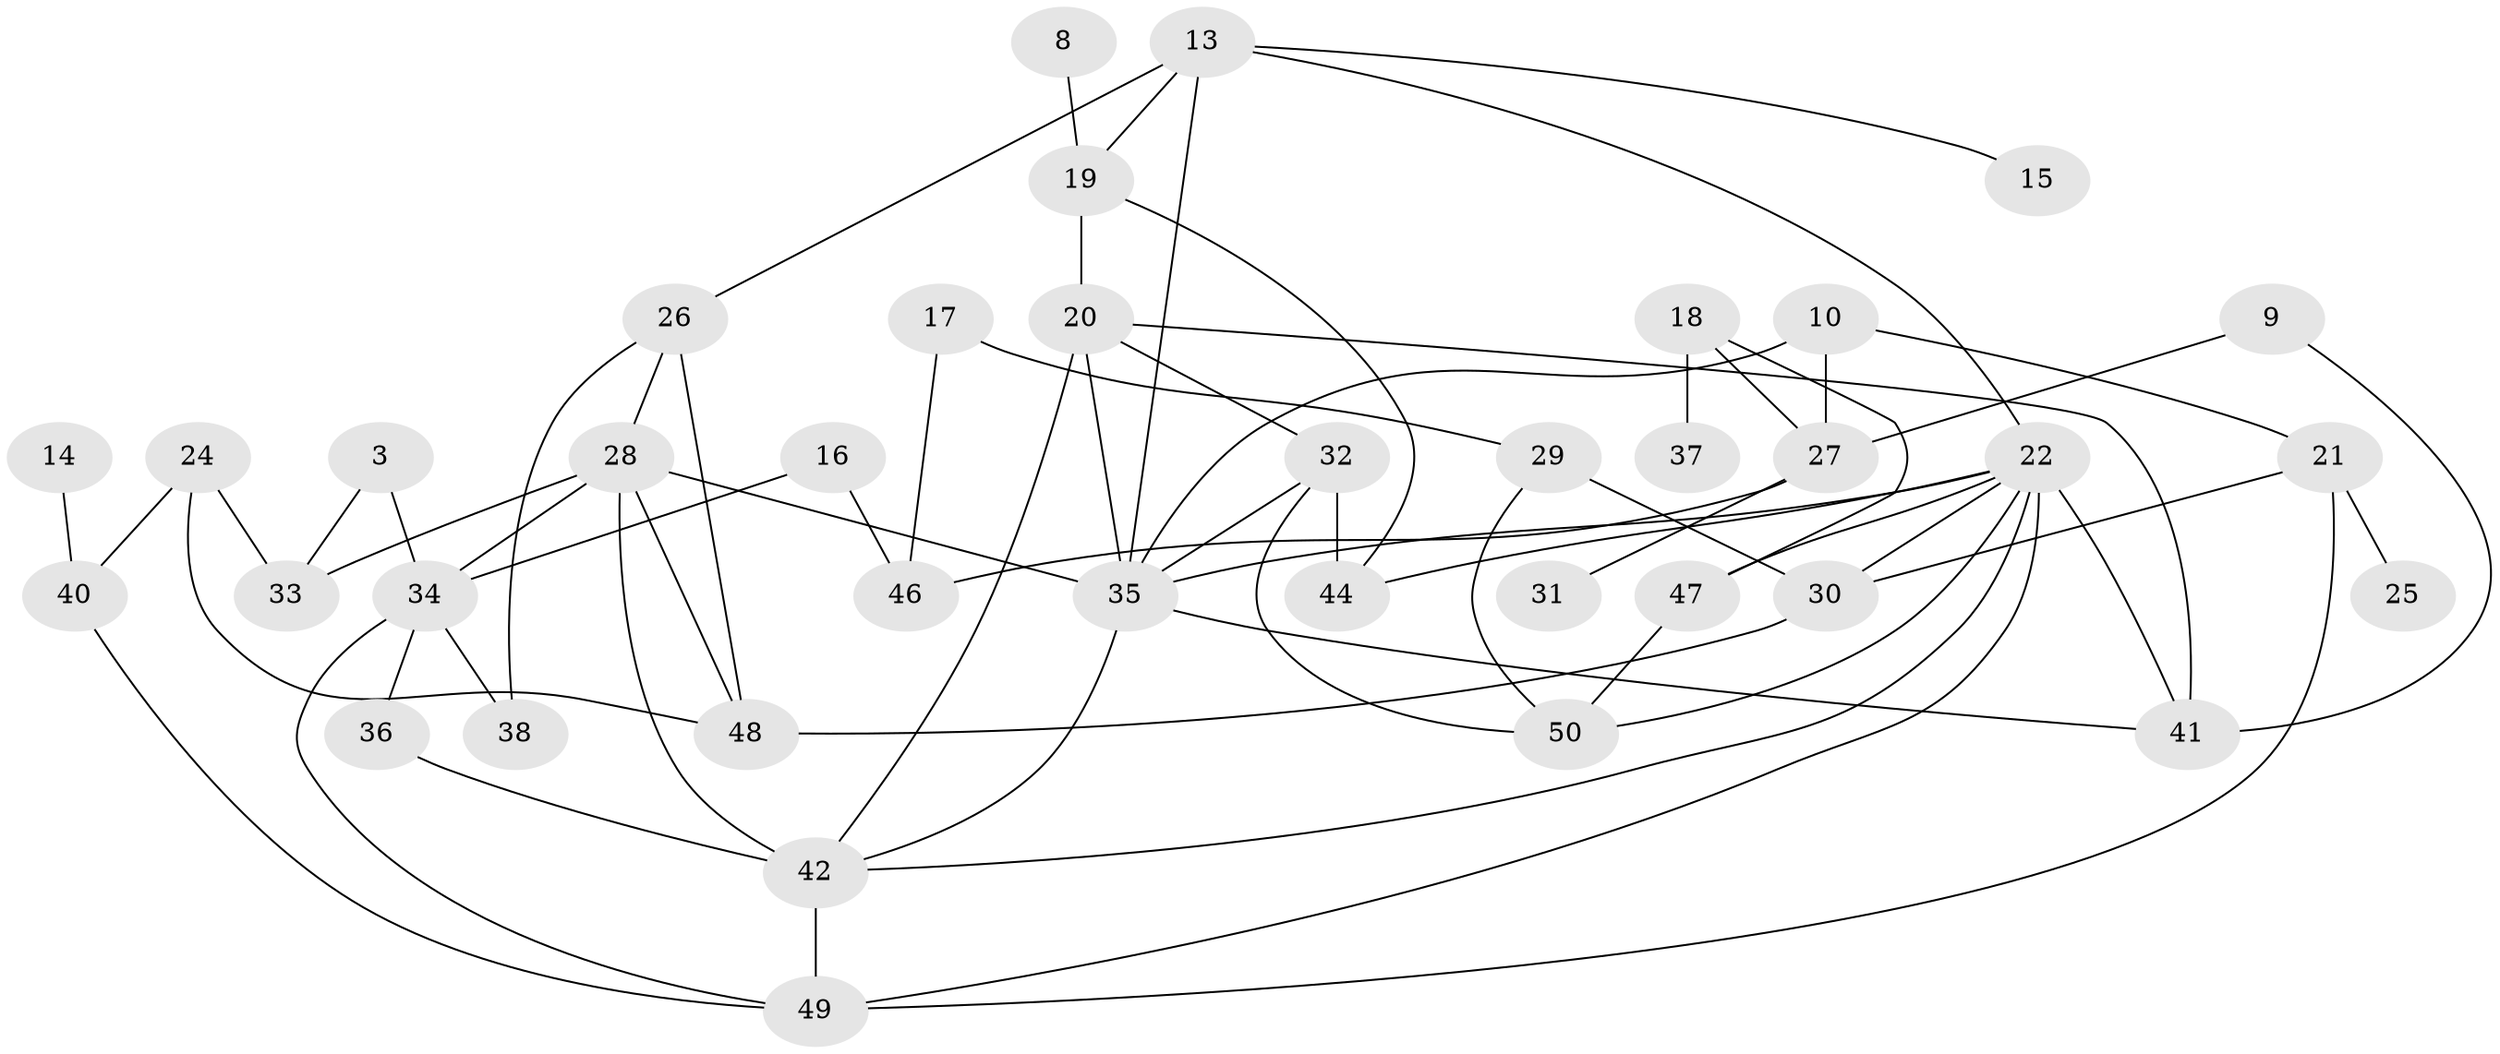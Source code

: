 // original degree distribution, {1: 0.248, 6: 0.016, 2: 0.248, 3: 0.224, 4: 0.112, 8: 0.008, 5: 0.056, 0: 0.088}
// Generated by graph-tools (version 1.1) at 2025/35/03/04/25 23:35:54]
// undirected, 38 vertices, 66 edges
graph export_dot {
  node [color=gray90,style=filled];
  3;
  8;
  9;
  10;
  13;
  14;
  15;
  16;
  17;
  18;
  19;
  20;
  21;
  22;
  24;
  25;
  26;
  27;
  28;
  29;
  30;
  31;
  32;
  33;
  34;
  35;
  36;
  37;
  38;
  40;
  41;
  42;
  44;
  46;
  47;
  48;
  49;
  50;
  3 -- 33 [weight=1.0];
  3 -- 34 [weight=1.0];
  8 -- 19 [weight=1.0];
  9 -- 27 [weight=1.0];
  9 -- 41 [weight=1.0];
  10 -- 21 [weight=1.0];
  10 -- 27 [weight=1.0];
  10 -- 35 [weight=1.0];
  13 -- 15 [weight=1.0];
  13 -- 19 [weight=1.0];
  13 -- 22 [weight=1.0];
  13 -- 26 [weight=1.0];
  13 -- 35 [weight=1.0];
  14 -- 40 [weight=1.0];
  16 -- 34 [weight=1.0];
  16 -- 46 [weight=1.0];
  17 -- 29 [weight=1.0];
  17 -- 46 [weight=1.0];
  18 -- 27 [weight=1.0];
  18 -- 37 [weight=1.0];
  18 -- 47 [weight=1.0];
  19 -- 20 [weight=1.0];
  19 -- 44 [weight=1.0];
  20 -- 32 [weight=1.0];
  20 -- 35 [weight=1.0];
  20 -- 41 [weight=1.0];
  20 -- 42 [weight=1.0];
  21 -- 25 [weight=1.0];
  21 -- 30 [weight=1.0];
  21 -- 49 [weight=1.0];
  22 -- 30 [weight=1.0];
  22 -- 35 [weight=1.0];
  22 -- 41 [weight=1.0];
  22 -- 42 [weight=1.0];
  22 -- 44 [weight=1.0];
  22 -- 47 [weight=1.0];
  22 -- 49 [weight=1.0];
  22 -- 50 [weight=1.0];
  24 -- 33 [weight=1.0];
  24 -- 40 [weight=1.0];
  24 -- 48 [weight=1.0];
  26 -- 28 [weight=1.0];
  26 -- 38 [weight=1.0];
  26 -- 48 [weight=1.0];
  27 -- 31 [weight=1.0];
  27 -- 46 [weight=1.0];
  28 -- 33 [weight=2.0];
  28 -- 34 [weight=1.0];
  28 -- 35 [weight=2.0];
  28 -- 42 [weight=2.0];
  28 -- 48 [weight=1.0];
  29 -- 30 [weight=1.0];
  29 -- 50 [weight=1.0];
  30 -- 48 [weight=1.0];
  32 -- 35 [weight=1.0];
  32 -- 44 [weight=1.0];
  32 -- 50 [weight=1.0];
  34 -- 36 [weight=1.0];
  34 -- 38 [weight=1.0];
  34 -- 49 [weight=1.0];
  35 -- 41 [weight=1.0];
  35 -- 42 [weight=1.0];
  36 -- 42 [weight=1.0];
  40 -- 49 [weight=1.0];
  42 -- 49 [weight=1.0];
  47 -- 50 [weight=1.0];
}
